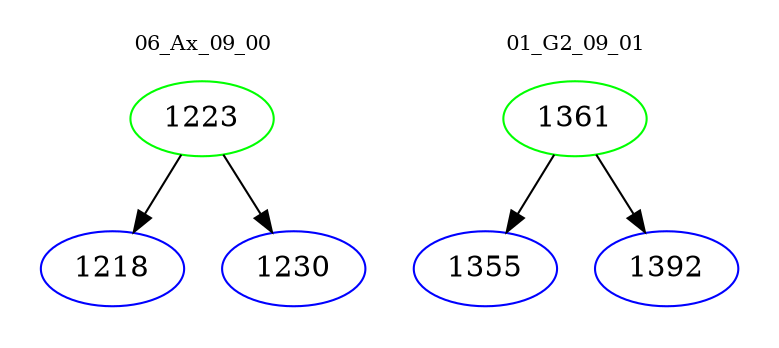 digraph{
subgraph cluster_0 {
color = white
label = "06_Ax_09_00";
fontsize=10;
T0_1223 [label="1223", color="green"]
T0_1223 -> T0_1218 [color="black"]
T0_1218 [label="1218", color="blue"]
T0_1223 -> T0_1230 [color="black"]
T0_1230 [label="1230", color="blue"]
}
subgraph cluster_1 {
color = white
label = "01_G2_09_01";
fontsize=10;
T1_1361 [label="1361", color="green"]
T1_1361 -> T1_1355 [color="black"]
T1_1355 [label="1355", color="blue"]
T1_1361 -> T1_1392 [color="black"]
T1_1392 [label="1392", color="blue"]
}
}
